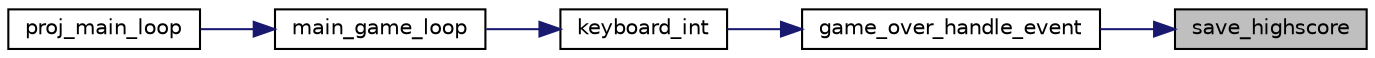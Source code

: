 digraph "save_highscore"
{
 // LATEX_PDF_SIZE
  edge [fontname="Helvetica",fontsize="10",labelfontname="Helvetica",labelfontsize="10"];
  node [fontname="Helvetica",fontsize="10",shape=record];
  rankdir="RL";
  Node1 [label="save_highscore",height=0.2,width=0.4,color="black", fillcolor="grey75", style="filled", fontcolor="black",tooltip="Saves the highscore to the respective file (highscores.txt)."];
  Node1 -> Node2 [dir="back",color="midnightblue",fontsize="10",style="solid",fontname="Helvetica"];
  Node2 [label="game_over_handle_event",height=0.2,width=0.4,color="black", fillcolor="white", style="filled",URL="$gameover_8c.html#a89f3e108774a590e53e1df4c337c574e",tooltip="Handles the events for the game over screen. Handles the inputs for when the user is saving their hig..."];
  Node2 -> Node3 [dir="back",color="midnightblue",fontsize="10",style="solid",fontname="Helvetica"];
  Node3 [label="keyboard_int",height=0.2,width=0.4,color="black", fillcolor="white", style="filled",URL="$manager_8c.html#a55af6cf6aec4f5833321668f1d9e2527",tooltip="Handles the keyboard interrupts. Appropriately handles the keyboard interrupts depending on the games..."];
  Node3 -> Node4 [dir="back",color="midnightblue",fontsize="10",style="solid",fontname="Helvetica"];
  Node4 [label="main_game_loop",height=0.2,width=0.4,color="black", fillcolor="white", style="filled",URL="$manager_8c.html#abfa3e0325d0e3c711d629d90574a80fc",tooltip="Function that handles the main game loop. This function handles the interrupts appropriately."];
  Node4 -> Node5 [dir="back",color="midnightblue",fontsize="10",style="solid",fontname="Helvetica"];
  Node5 [label="proj_main_loop",height=0.2,width=0.4,color="black", fillcolor="white", style="filled",URL="$proj_8c.html#ad290208c74ef25eb347d1d96a390cd66",tooltip=" "];
}
